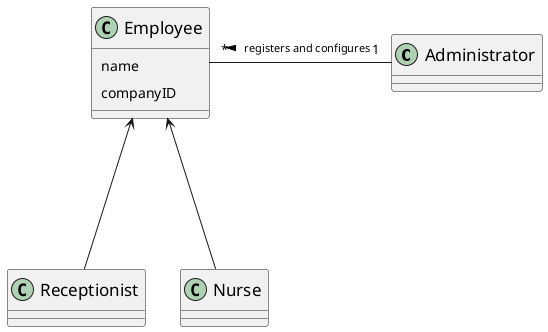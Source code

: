 @startuml
skinparam classFontSize 17
skinparam padding 4
skinparam ranksep 150

class Administrator
class Employee{
<size:14>name
<size:14>companyID
}
class Receptionist
class Nurse


Employee <-- Nurse
Employee <-- Receptionist

Administrator "1" -left- "*" Employee : <size:11>registers and configures >

@enduml